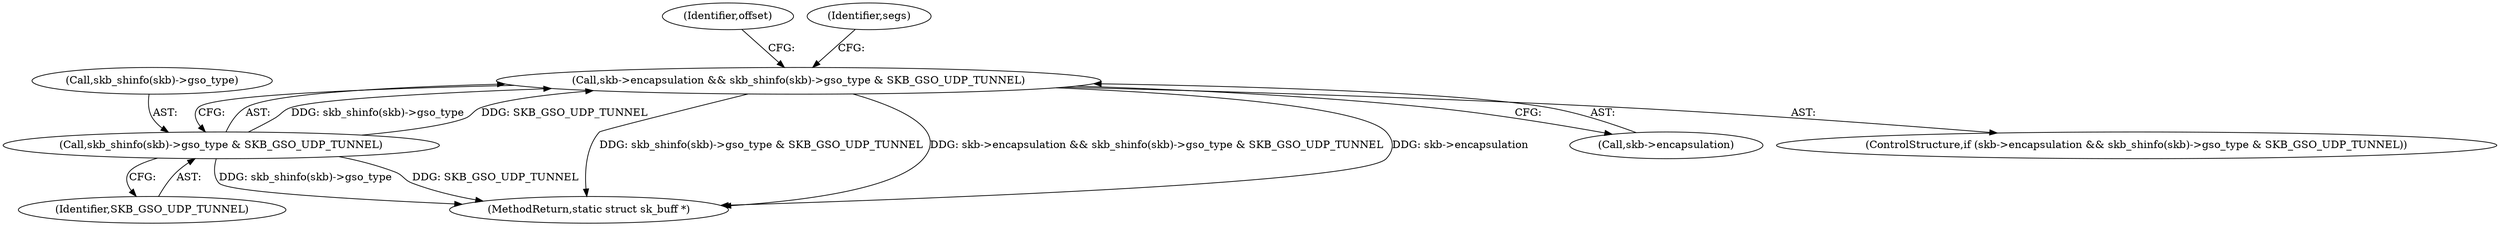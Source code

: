 digraph "0_linux_0e033e04c2678dbbe74a46b23fffb7bb918c288e@pointer" {
"1000197" [label="(Call,skb->encapsulation && skb_shinfo(skb)->gso_type & SKB_GSO_UDP_TUNNEL)"];
"1000201" [label="(Call,skb_shinfo(skb)->gso_type & SKB_GSO_UDP_TUNNEL)"];
"1000196" [label="(ControlStructure,if (skb->encapsulation && skb_shinfo(skb)->gso_type & SKB_GSO_UDP_TUNNEL))"];
"1000215" [label="(Identifier,offset)"];
"1000360" [label="(MethodReturn,static struct sk_buff *)"];
"1000201" [label="(Call,skb_shinfo(skb)->gso_type & SKB_GSO_UDP_TUNNEL)"];
"1000208" [label="(Identifier,segs)"];
"1000202" [label="(Call,skb_shinfo(skb)->gso_type)"];
"1000197" [label="(Call,skb->encapsulation && skb_shinfo(skb)->gso_type & SKB_GSO_UDP_TUNNEL)"];
"1000198" [label="(Call,skb->encapsulation)"];
"1000206" [label="(Identifier,SKB_GSO_UDP_TUNNEL)"];
"1000197" -> "1000196"  [label="AST: "];
"1000197" -> "1000198"  [label="CFG: "];
"1000197" -> "1000201"  [label="CFG: "];
"1000198" -> "1000197"  [label="AST: "];
"1000201" -> "1000197"  [label="AST: "];
"1000208" -> "1000197"  [label="CFG: "];
"1000215" -> "1000197"  [label="CFG: "];
"1000197" -> "1000360"  [label="DDG: skb_shinfo(skb)->gso_type & SKB_GSO_UDP_TUNNEL"];
"1000197" -> "1000360"  [label="DDG: skb->encapsulation && skb_shinfo(skb)->gso_type & SKB_GSO_UDP_TUNNEL"];
"1000197" -> "1000360"  [label="DDG: skb->encapsulation"];
"1000201" -> "1000197"  [label="DDG: skb_shinfo(skb)->gso_type"];
"1000201" -> "1000197"  [label="DDG: SKB_GSO_UDP_TUNNEL"];
"1000201" -> "1000206"  [label="CFG: "];
"1000202" -> "1000201"  [label="AST: "];
"1000206" -> "1000201"  [label="AST: "];
"1000201" -> "1000360"  [label="DDG: SKB_GSO_UDP_TUNNEL"];
"1000201" -> "1000360"  [label="DDG: skb_shinfo(skb)->gso_type"];
}
